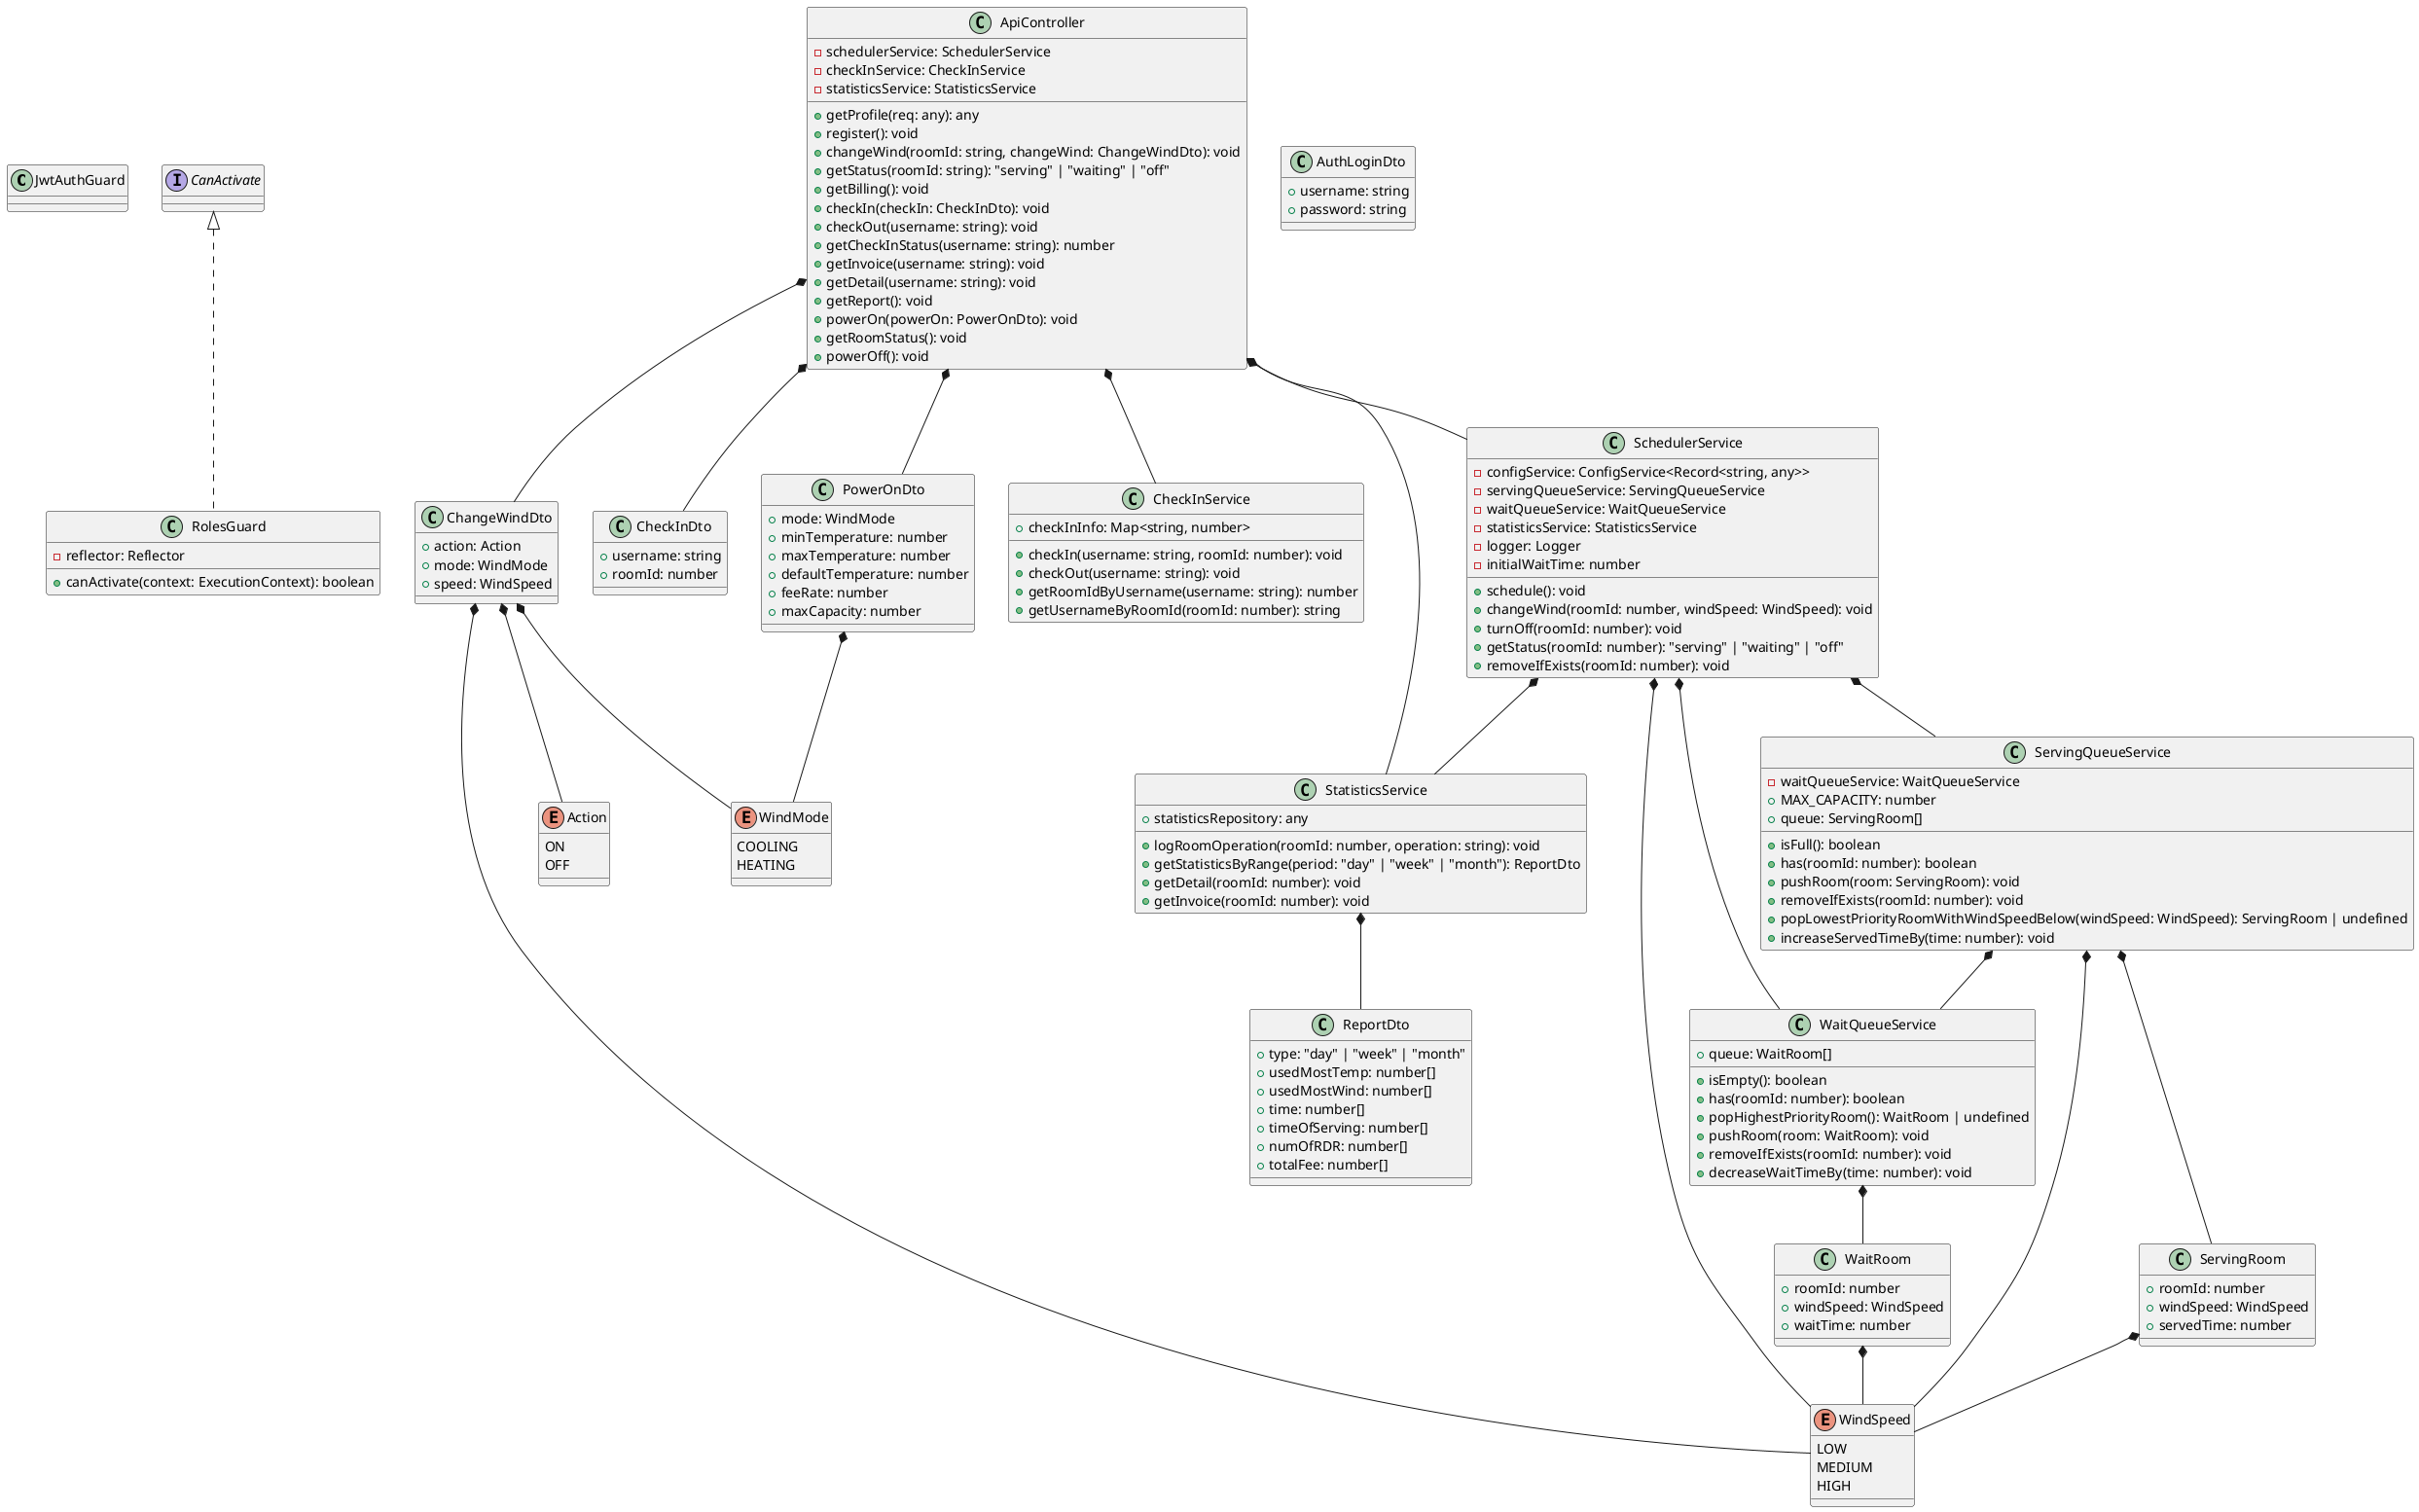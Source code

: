 @startuml
class JwtAuthGuard
class RolesGuard implements CanActivate {
    -reflector: Reflector
    +canActivate(context: ExecutionContext): boolean
}
enum WindSpeed {
    LOW
    MEDIUM
    HIGH
}
enum WindMode {
    COOLING
    HEATING
}
enum Action {
    ON
    OFF
}
class ChangeWindDto {
    +action: Action
    +mode: WindMode
    +speed: WindSpeed
}
class AuthLoginDto {
    +username: string
    +password: string
}
class CheckInDto {
    +username: string
    +roomId: number
}
class PowerOnDto {
    +mode: WindMode
    +minTemperature: number
    +maxTemperature: number
    +defaultTemperature: number
    +feeRate: number
    +maxCapacity: number
}
class ReportDto {
    +type: "day" | "week" | "month"
    +usedMostTemp: number[]
    +usedMostWind: number[]
    +time: number[]
    +timeOfServing: number[]
    +numOfRDR: number[]
    +totalFee: number[]
}
class CheckInService {
    +checkInInfo: Map<string, number>
    +checkIn(username: string, roomId: number): void
    +checkOut(username: string): void
    +getRoomIdByUsername(username: string): number
    +getUsernameByRoomId(roomId: number): string
}
class WaitQueueService {
    +queue: WaitRoom[]
    +isEmpty(): boolean
    +has(roomId: number): boolean
    +popHighestPriorityRoom(): WaitRoom | undefined
    +pushRoom(room: WaitRoom): void
    +removeIfExists(roomId: number): void
    +decreaseWaitTimeBy(time: number): void
}
class WaitRoom {
    +roomId: number
    +windSpeed: WindSpeed
    +waitTime: number
}
class ServingQueueService {
    -waitQueueService: WaitQueueService
    +MAX_CAPACITY: number
    +queue: ServingRoom[]
    +isFull(): boolean
    +has(roomId: number): boolean
    +pushRoom(room: ServingRoom): void
    +removeIfExists(roomId: number): void
    +popLowestPriorityRoomWithWindSpeedBelow(windSpeed: WindSpeed): ServingRoom | undefined
    +increaseServedTimeBy(time: number): void
}
class ServingRoom {
    +roomId: number
    +windSpeed: WindSpeed
    +servedTime: number
}
class StatisticsService {
    +statisticsRepository: any
    +logRoomOperation(roomId: number, operation: string): void
    +getStatisticsByRange(period: "day" | "week" | "month"): ReportDto
    +getDetail(roomId: number): void
    +getInvoice(roomId: number): void
}
class SchedulerService {
    -configService: ConfigService<Record<string, any>>
    -servingQueueService: ServingQueueService
    -waitQueueService: WaitQueueService
    -statisticsService: StatisticsService
    -logger: Logger
    -initialWaitTime: number
    +schedule(): void
    +changeWind(roomId: number, windSpeed: WindSpeed): void
    +turnOff(roomId: number): void
    +getStatus(roomId: number): "serving" | "waiting" | "off"
    +removeIfExists(roomId: number): void
}
class ApiController {
    -schedulerService: SchedulerService
    -checkInService: CheckInService
    -statisticsService: StatisticsService
    +getProfile(req: any): any
    +register(): void
    +changeWind(roomId: string, changeWind: ChangeWindDto): void
    +getStatus(roomId: string): "serving" | "waiting" | "off"
    +getBilling(): void
    +checkIn(checkIn: CheckInDto): void
    +checkOut(username: string): void
    +getCheckInStatus(username: string): number
    +getInvoice(username: string): void
    +getDetail(username: string): void
    +getReport(): void
    +powerOn(powerOn: PowerOnDto): void
    +getRoomStatus(): void
    +powerOff(): void
}
ChangeWindDto *-- Action
ChangeWindDto *-- WindMode
ChangeWindDto *-- WindSpeed
PowerOnDto *-- WindMode
WaitQueueService *-- WaitRoom
WaitRoom *-- WindSpeed
ServingQueueService *-- WaitQueueService
ServingQueueService *-- ServingRoom
ServingQueueService *-- WindSpeed
ServingRoom *-- WindSpeed
StatisticsService *-- ReportDto
SchedulerService *-- ServingQueueService
SchedulerService *-- WaitQueueService
SchedulerService *-- StatisticsService
SchedulerService *-- WindSpeed
ApiController *-- SchedulerService
ApiController *-- CheckInService
ApiController *-- StatisticsService
ApiController *-- ChangeWindDto
ApiController *-- CheckInDto
ApiController *-- PowerOnDto
@enduml